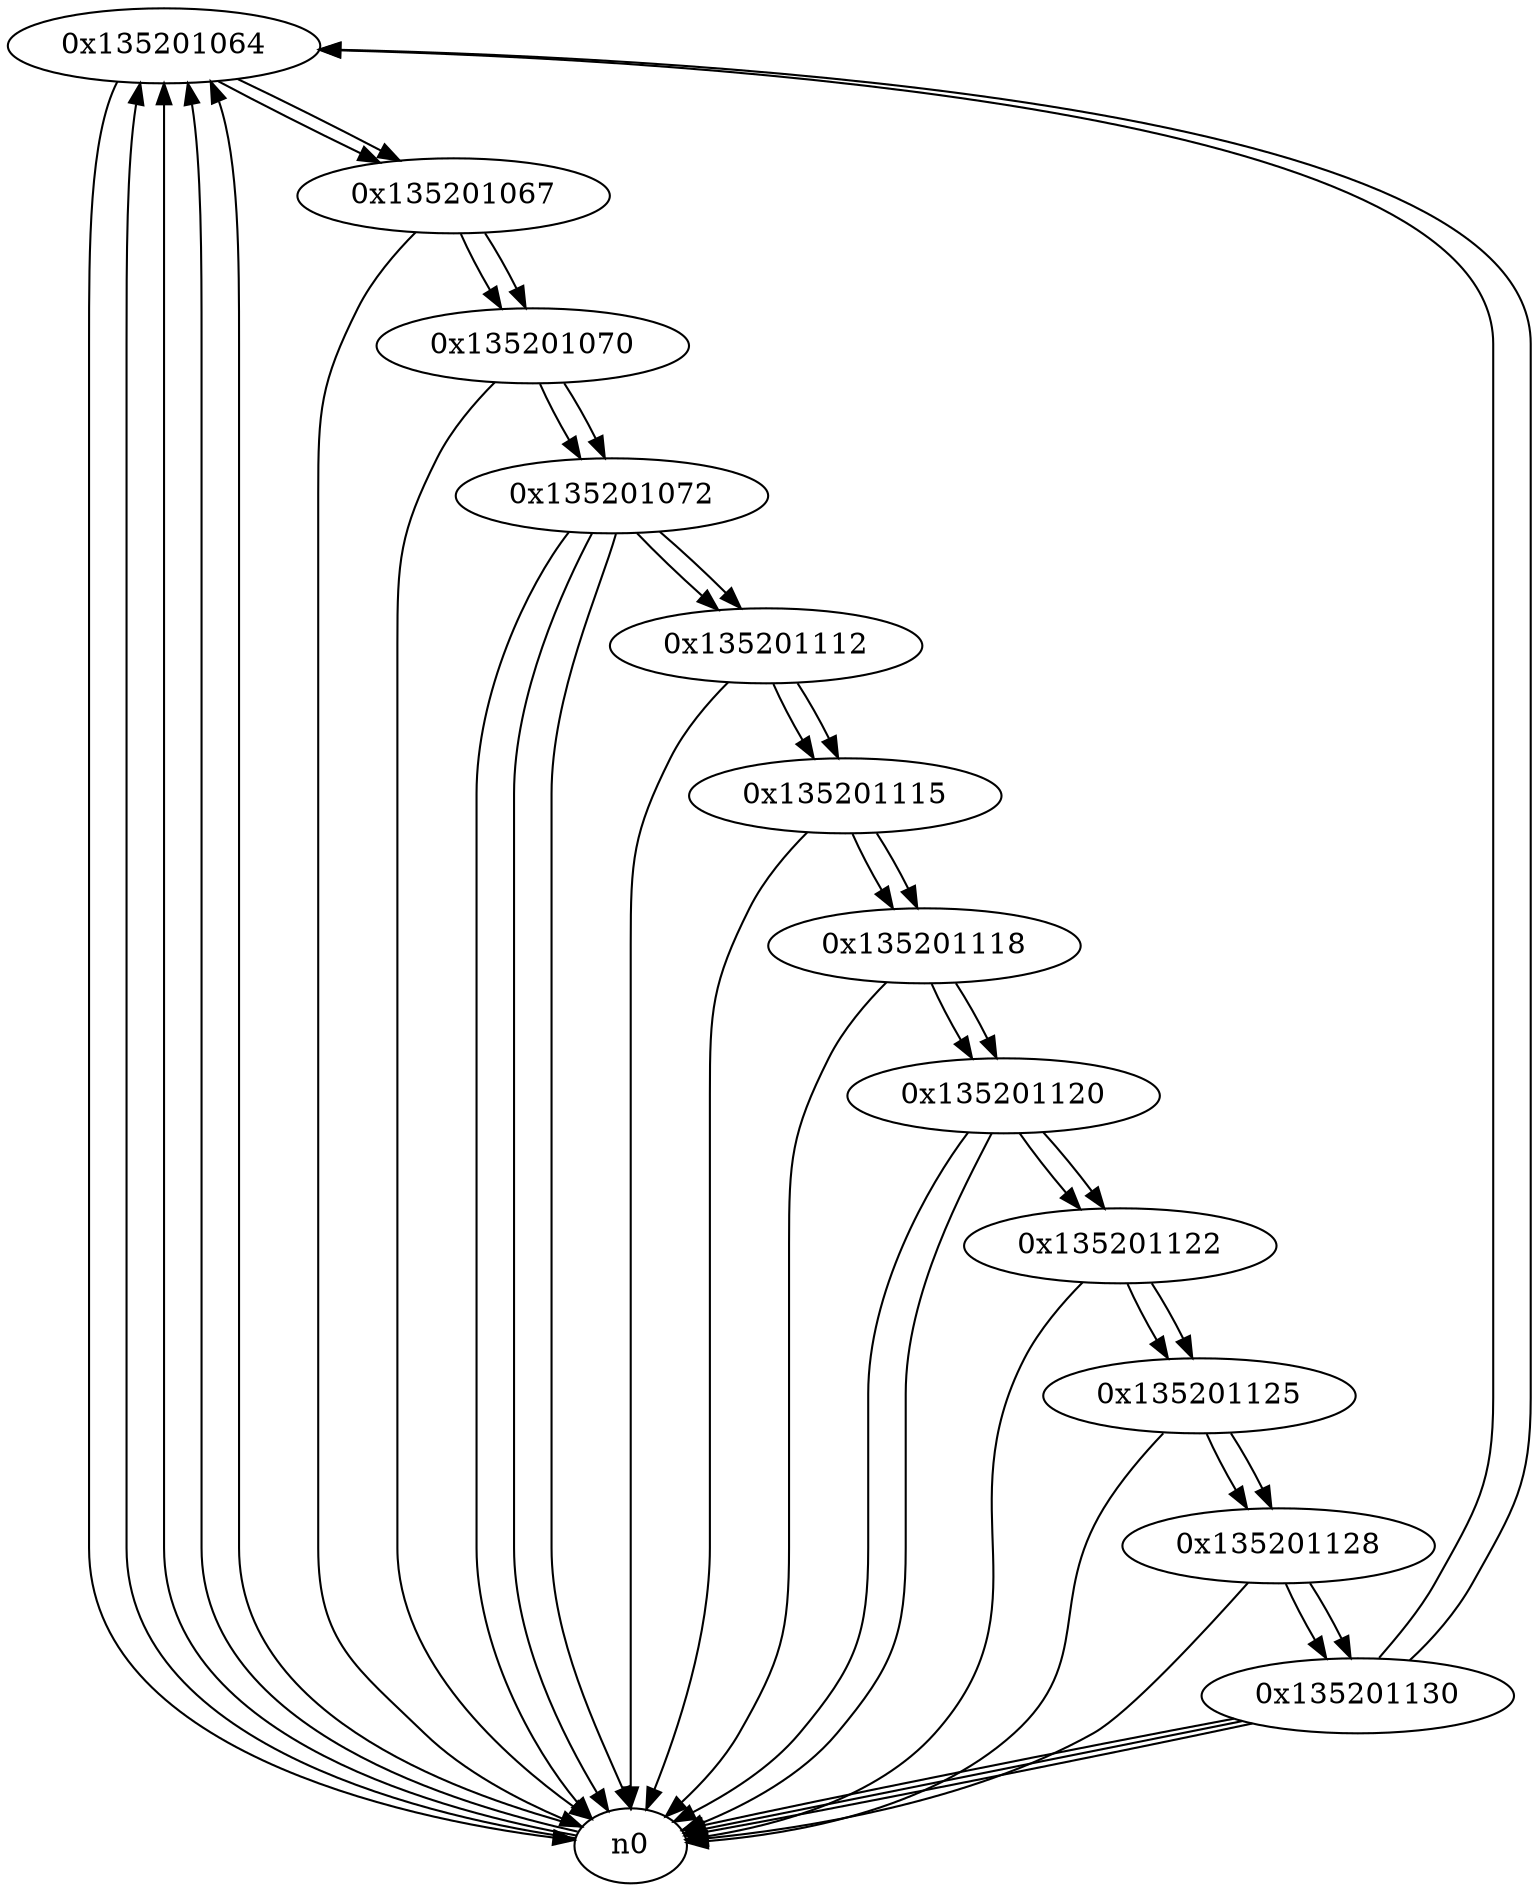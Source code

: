 digraph G{
/* nodes */
  n1 [label="0x135201064"]
  n2 [label="0x135201067"]
  n3 [label="0x135201070"]
  n4 [label="0x135201072"]
  n5 [label="0x135201112"]
  n6 [label="0x135201115"]
  n7 [label="0x135201118"]
  n8 [label="0x135201120"]
  n9 [label="0x135201122"]
  n10 [label="0x135201125"]
  n11 [label="0x135201128"]
  n12 [label="0x135201130"]
/* edges */
n1 -> n2;
n1 -> n0;
n0 -> n1;
n0 -> n1;
n0 -> n1;
n12 -> n1;
n0 -> n1;
n2 -> n3;
n2 -> n0;
n1 -> n2;
n3 -> n4;
n3 -> n0;
n2 -> n3;
n4 -> n5;
n4 -> n0;
n4 -> n0;
n4 -> n0;
n3 -> n4;
n5 -> n6;
n5 -> n0;
n4 -> n5;
n6 -> n7;
n6 -> n0;
n5 -> n6;
n7 -> n8;
n7 -> n0;
n6 -> n7;
n8 -> n0;
n8 -> n9;
n8 -> n0;
n7 -> n8;
n9 -> n10;
n9 -> n0;
n8 -> n9;
n10 -> n11;
n10 -> n0;
n9 -> n10;
n11 -> n12;
n11 -> n0;
n10 -> n11;
n12 -> n1;
n12 -> n0;
n12 -> n0;
n12 -> n0;
n11 -> n12;
}
